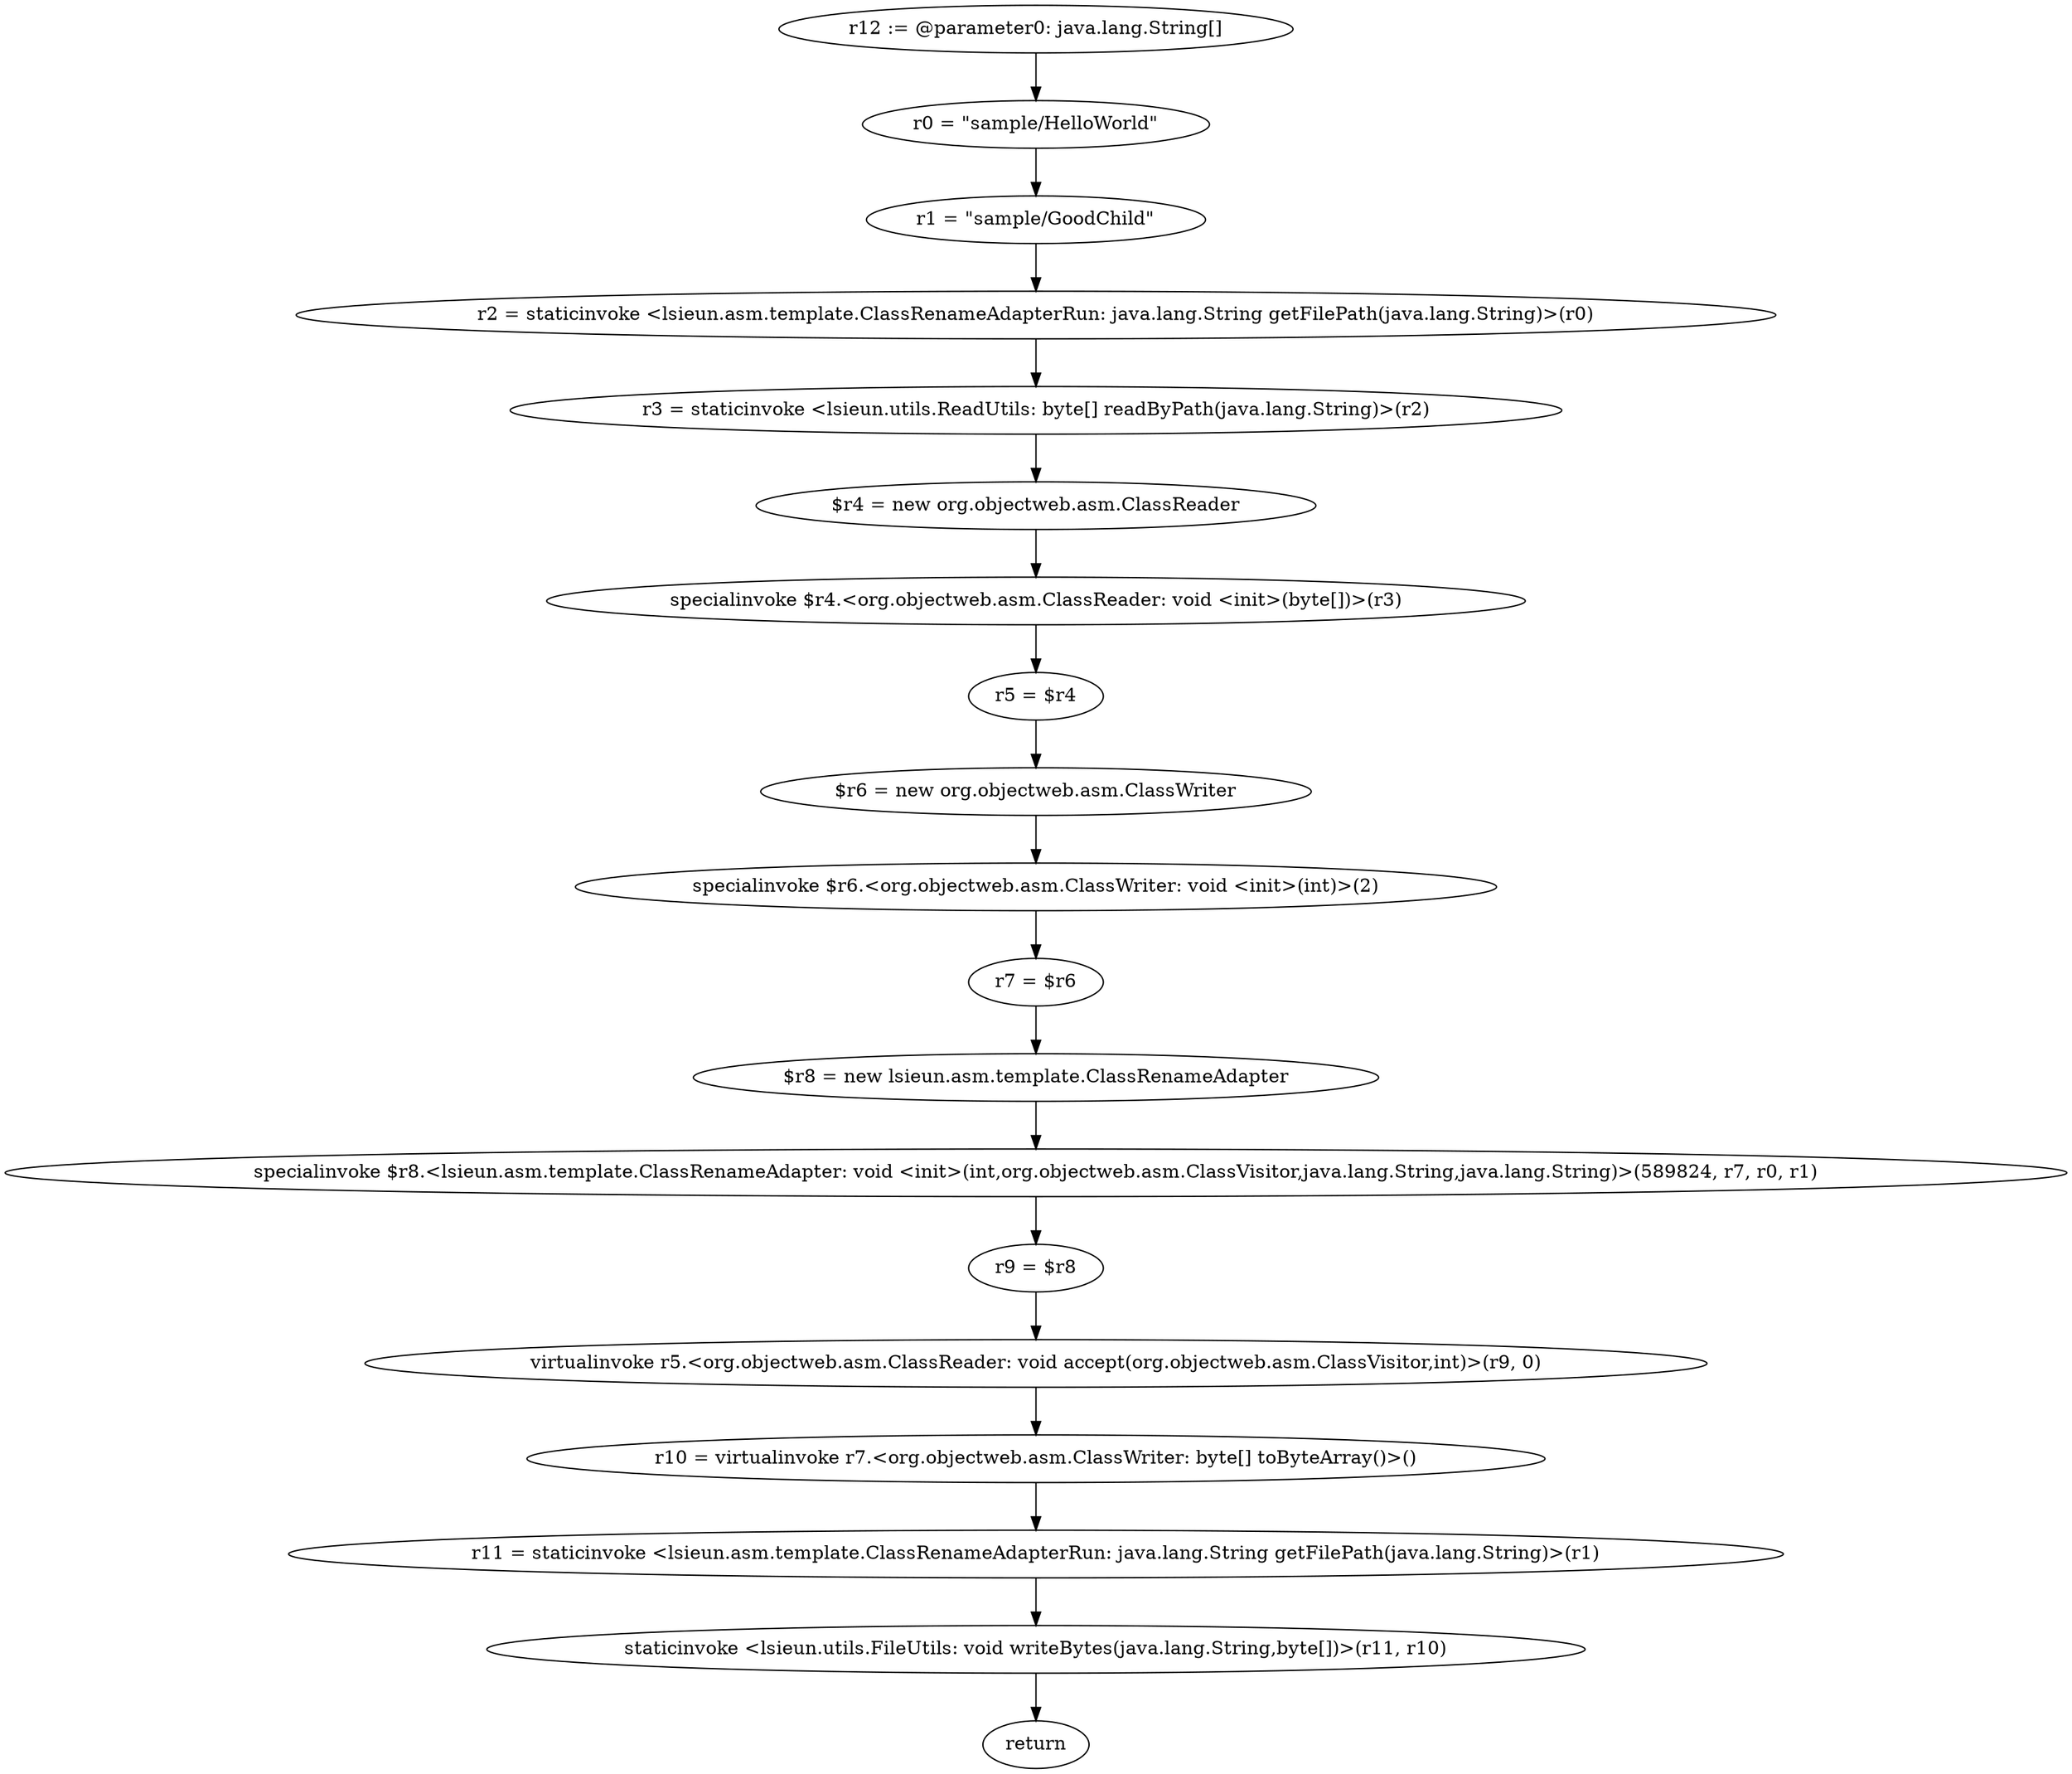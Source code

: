 digraph "unitGraph" {
    "r12 := @parameter0: java.lang.String[]"
    "r0 = \"sample/HelloWorld\""
    "r1 = \"sample/GoodChild\""
    "r2 = staticinvoke <lsieun.asm.template.ClassRenameAdapterRun: java.lang.String getFilePath(java.lang.String)>(r0)"
    "r3 = staticinvoke <lsieun.utils.ReadUtils: byte[] readByPath(java.lang.String)>(r2)"
    "$r4 = new org.objectweb.asm.ClassReader"
    "specialinvoke $r4.<org.objectweb.asm.ClassReader: void <init>(byte[])>(r3)"
    "r5 = $r4"
    "$r6 = new org.objectweb.asm.ClassWriter"
    "specialinvoke $r6.<org.objectweb.asm.ClassWriter: void <init>(int)>(2)"
    "r7 = $r6"
    "$r8 = new lsieun.asm.template.ClassRenameAdapter"
    "specialinvoke $r8.<lsieun.asm.template.ClassRenameAdapter: void <init>(int,org.objectweb.asm.ClassVisitor,java.lang.String,java.lang.String)>(589824, r7, r0, r1)"
    "r9 = $r8"
    "virtualinvoke r5.<org.objectweb.asm.ClassReader: void accept(org.objectweb.asm.ClassVisitor,int)>(r9, 0)"
    "r10 = virtualinvoke r7.<org.objectweb.asm.ClassWriter: byte[] toByteArray()>()"
    "r11 = staticinvoke <lsieun.asm.template.ClassRenameAdapterRun: java.lang.String getFilePath(java.lang.String)>(r1)"
    "staticinvoke <lsieun.utils.FileUtils: void writeBytes(java.lang.String,byte[])>(r11, r10)"
    "return"
    "r12 := @parameter0: java.lang.String[]"->"r0 = \"sample/HelloWorld\"";
    "r0 = \"sample/HelloWorld\""->"r1 = \"sample/GoodChild\"";
    "r1 = \"sample/GoodChild\""->"r2 = staticinvoke <lsieun.asm.template.ClassRenameAdapterRun: java.lang.String getFilePath(java.lang.String)>(r0)";
    "r2 = staticinvoke <lsieun.asm.template.ClassRenameAdapterRun: java.lang.String getFilePath(java.lang.String)>(r0)"->"r3 = staticinvoke <lsieun.utils.ReadUtils: byte[] readByPath(java.lang.String)>(r2)";
    "r3 = staticinvoke <lsieun.utils.ReadUtils: byte[] readByPath(java.lang.String)>(r2)"->"$r4 = new org.objectweb.asm.ClassReader";
    "$r4 = new org.objectweb.asm.ClassReader"->"specialinvoke $r4.<org.objectweb.asm.ClassReader: void <init>(byte[])>(r3)";
    "specialinvoke $r4.<org.objectweb.asm.ClassReader: void <init>(byte[])>(r3)"->"r5 = $r4";
    "r5 = $r4"->"$r6 = new org.objectweb.asm.ClassWriter";
    "$r6 = new org.objectweb.asm.ClassWriter"->"specialinvoke $r6.<org.objectweb.asm.ClassWriter: void <init>(int)>(2)";
    "specialinvoke $r6.<org.objectweb.asm.ClassWriter: void <init>(int)>(2)"->"r7 = $r6";
    "r7 = $r6"->"$r8 = new lsieun.asm.template.ClassRenameAdapter";
    "$r8 = new lsieun.asm.template.ClassRenameAdapter"->"specialinvoke $r8.<lsieun.asm.template.ClassRenameAdapter: void <init>(int,org.objectweb.asm.ClassVisitor,java.lang.String,java.lang.String)>(589824, r7, r0, r1)";
    "specialinvoke $r8.<lsieun.asm.template.ClassRenameAdapter: void <init>(int,org.objectweb.asm.ClassVisitor,java.lang.String,java.lang.String)>(589824, r7, r0, r1)"->"r9 = $r8";
    "r9 = $r8"->"virtualinvoke r5.<org.objectweb.asm.ClassReader: void accept(org.objectweb.asm.ClassVisitor,int)>(r9, 0)";
    "virtualinvoke r5.<org.objectweb.asm.ClassReader: void accept(org.objectweb.asm.ClassVisitor,int)>(r9, 0)"->"r10 = virtualinvoke r7.<org.objectweb.asm.ClassWriter: byte[] toByteArray()>()";
    "r10 = virtualinvoke r7.<org.objectweb.asm.ClassWriter: byte[] toByteArray()>()"->"r11 = staticinvoke <lsieun.asm.template.ClassRenameAdapterRun: java.lang.String getFilePath(java.lang.String)>(r1)";
    "r11 = staticinvoke <lsieun.asm.template.ClassRenameAdapterRun: java.lang.String getFilePath(java.lang.String)>(r1)"->"staticinvoke <lsieun.utils.FileUtils: void writeBytes(java.lang.String,byte[])>(r11, r10)";
    "staticinvoke <lsieun.utils.FileUtils: void writeBytes(java.lang.String,byte[])>(r11, r10)"->"return";
}
